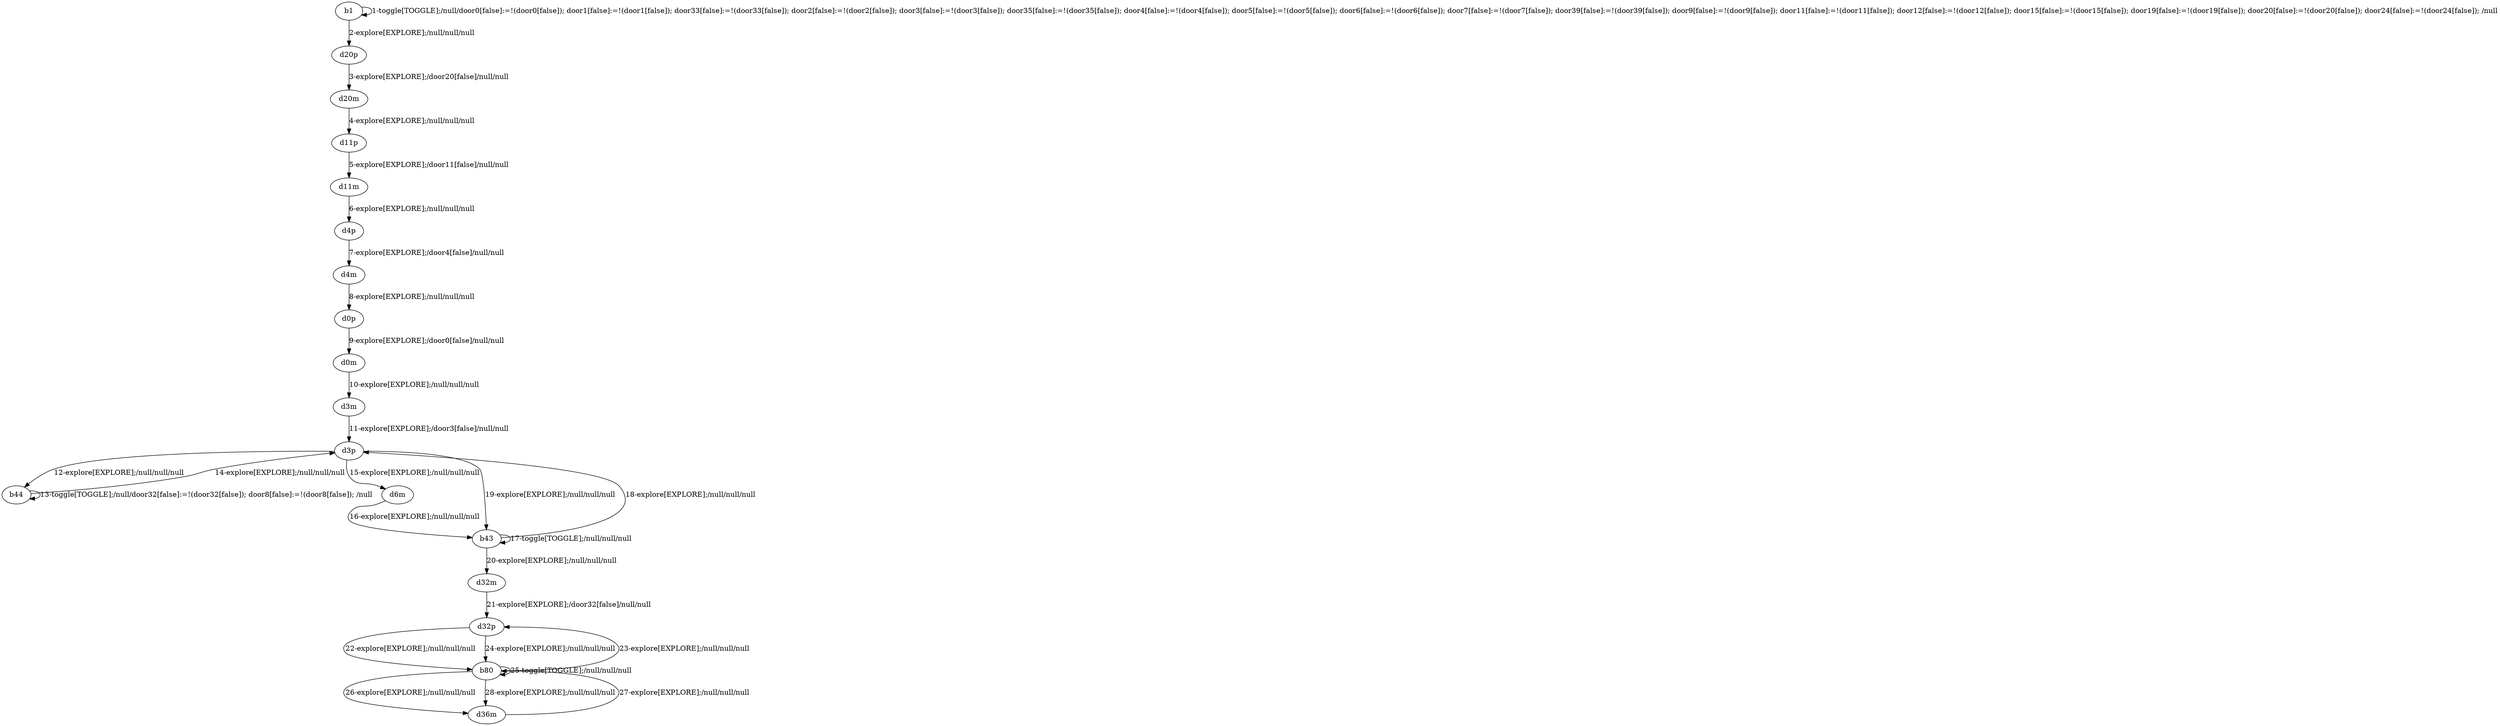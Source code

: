 # Total number of goals covered by this test: 2
# b80 --> d36m
# d36m --> b80

digraph g {
"b1" -> "b1" [label = "1-toggle[TOGGLE];/null/door0[false]:=!(door0[false]); door1[false]:=!(door1[false]); door33[false]:=!(door33[false]); door2[false]:=!(door2[false]); door3[false]:=!(door3[false]); door35[false]:=!(door35[false]); door4[false]:=!(door4[false]); door5[false]:=!(door5[false]); door6[false]:=!(door6[false]); door7[false]:=!(door7[false]); door39[false]:=!(door39[false]); door9[false]:=!(door9[false]); door11[false]:=!(door11[false]); door12[false]:=!(door12[false]); door15[false]:=!(door15[false]); door19[false]:=!(door19[false]); door20[false]:=!(door20[false]); door24[false]:=!(door24[false]); /null"];
"b1" -> "d20p" [label = "2-explore[EXPLORE];/null/null/null"];
"d20p" -> "d20m" [label = "3-explore[EXPLORE];/door20[false]/null/null"];
"d20m" -> "d11p" [label = "4-explore[EXPLORE];/null/null/null"];
"d11p" -> "d11m" [label = "5-explore[EXPLORE];/door11[false]/null/null"];
"d11m" -> "d4p" [label = "6-explore[EXPLORE];/null/null/null"];
"d4p" -> "d4m" [label = "7-explore[EXPLORE];/door4[false]/null/null"];
"d4m" -> "d0p" [label = "8-explore[EXPLORE];/null/null/null"];
"d0p" -> "d0m" [label = "9-explore[EXPLORE];/door0[false]/null/null"];
"d0m" -> "d3m" [label = "10-explore[EXPLORE];/null/null/null"];
"d3m" -> "d3p" [label = "11-explore[EXPLORE];/door3[false]/null/null"];
"d3p" -> "b44" [label = "12-explore[EXPLORE];/null/null/null"];
"b44" -> "b44" [label = "13-toggle[TOGGLE];/null/door32[false]:=!(door32[false]); door8[false]:=!(door8[false]); /null"];
"b44" -> "d3p" [label = "14-explore[EXPLORE];/null/null/null"];
"d3p" -> "d6m" [label = "15-explore[EXPLORE];/null/null/null"];
"d6m" -> "b43" [label = "16-explore[EXPLORE];/null/null/null"];
"b43" -> "b43" [label = "17-toggle[TOGGLE];/null/null/null"];
"b43" -> "d3p" [label = "18-explore[EXPLORE];/null/null/null"];
"d3p" -> "b43" [label = "19-explore[EXPLORE];/null/null/null"];
"b43" -> "d32m" [label = "20-explore[EXPLORE];/null/null/null"];
"d32m" -> "d32p" [label = "21-explore[EXPLORE];/door32[false]/null/null"];
"d32p" -> "b80" [label = "22-explore[EXPLORE];/null/null/null"];
"b80" -> "d32p" [label = "23-explore[EXPLORE];/null/null/null"];
"d32p" -> "b80" [label = "24-explore[EXPLORE];/null/null/null"];
"b80" -> "b80" [label = "25-toggle[TOGGLE];/null/null/null"];
"b80" -> "d36m" [label = "26-explore[EXPLORE];/null/null/null"];
"d36m" -> "b80" [label = "27-explore[EXPLORE];/null/null/null"];
"b80" -> "d36m" [label = "28-explore[EXPLORE];/null/null/null"];
}